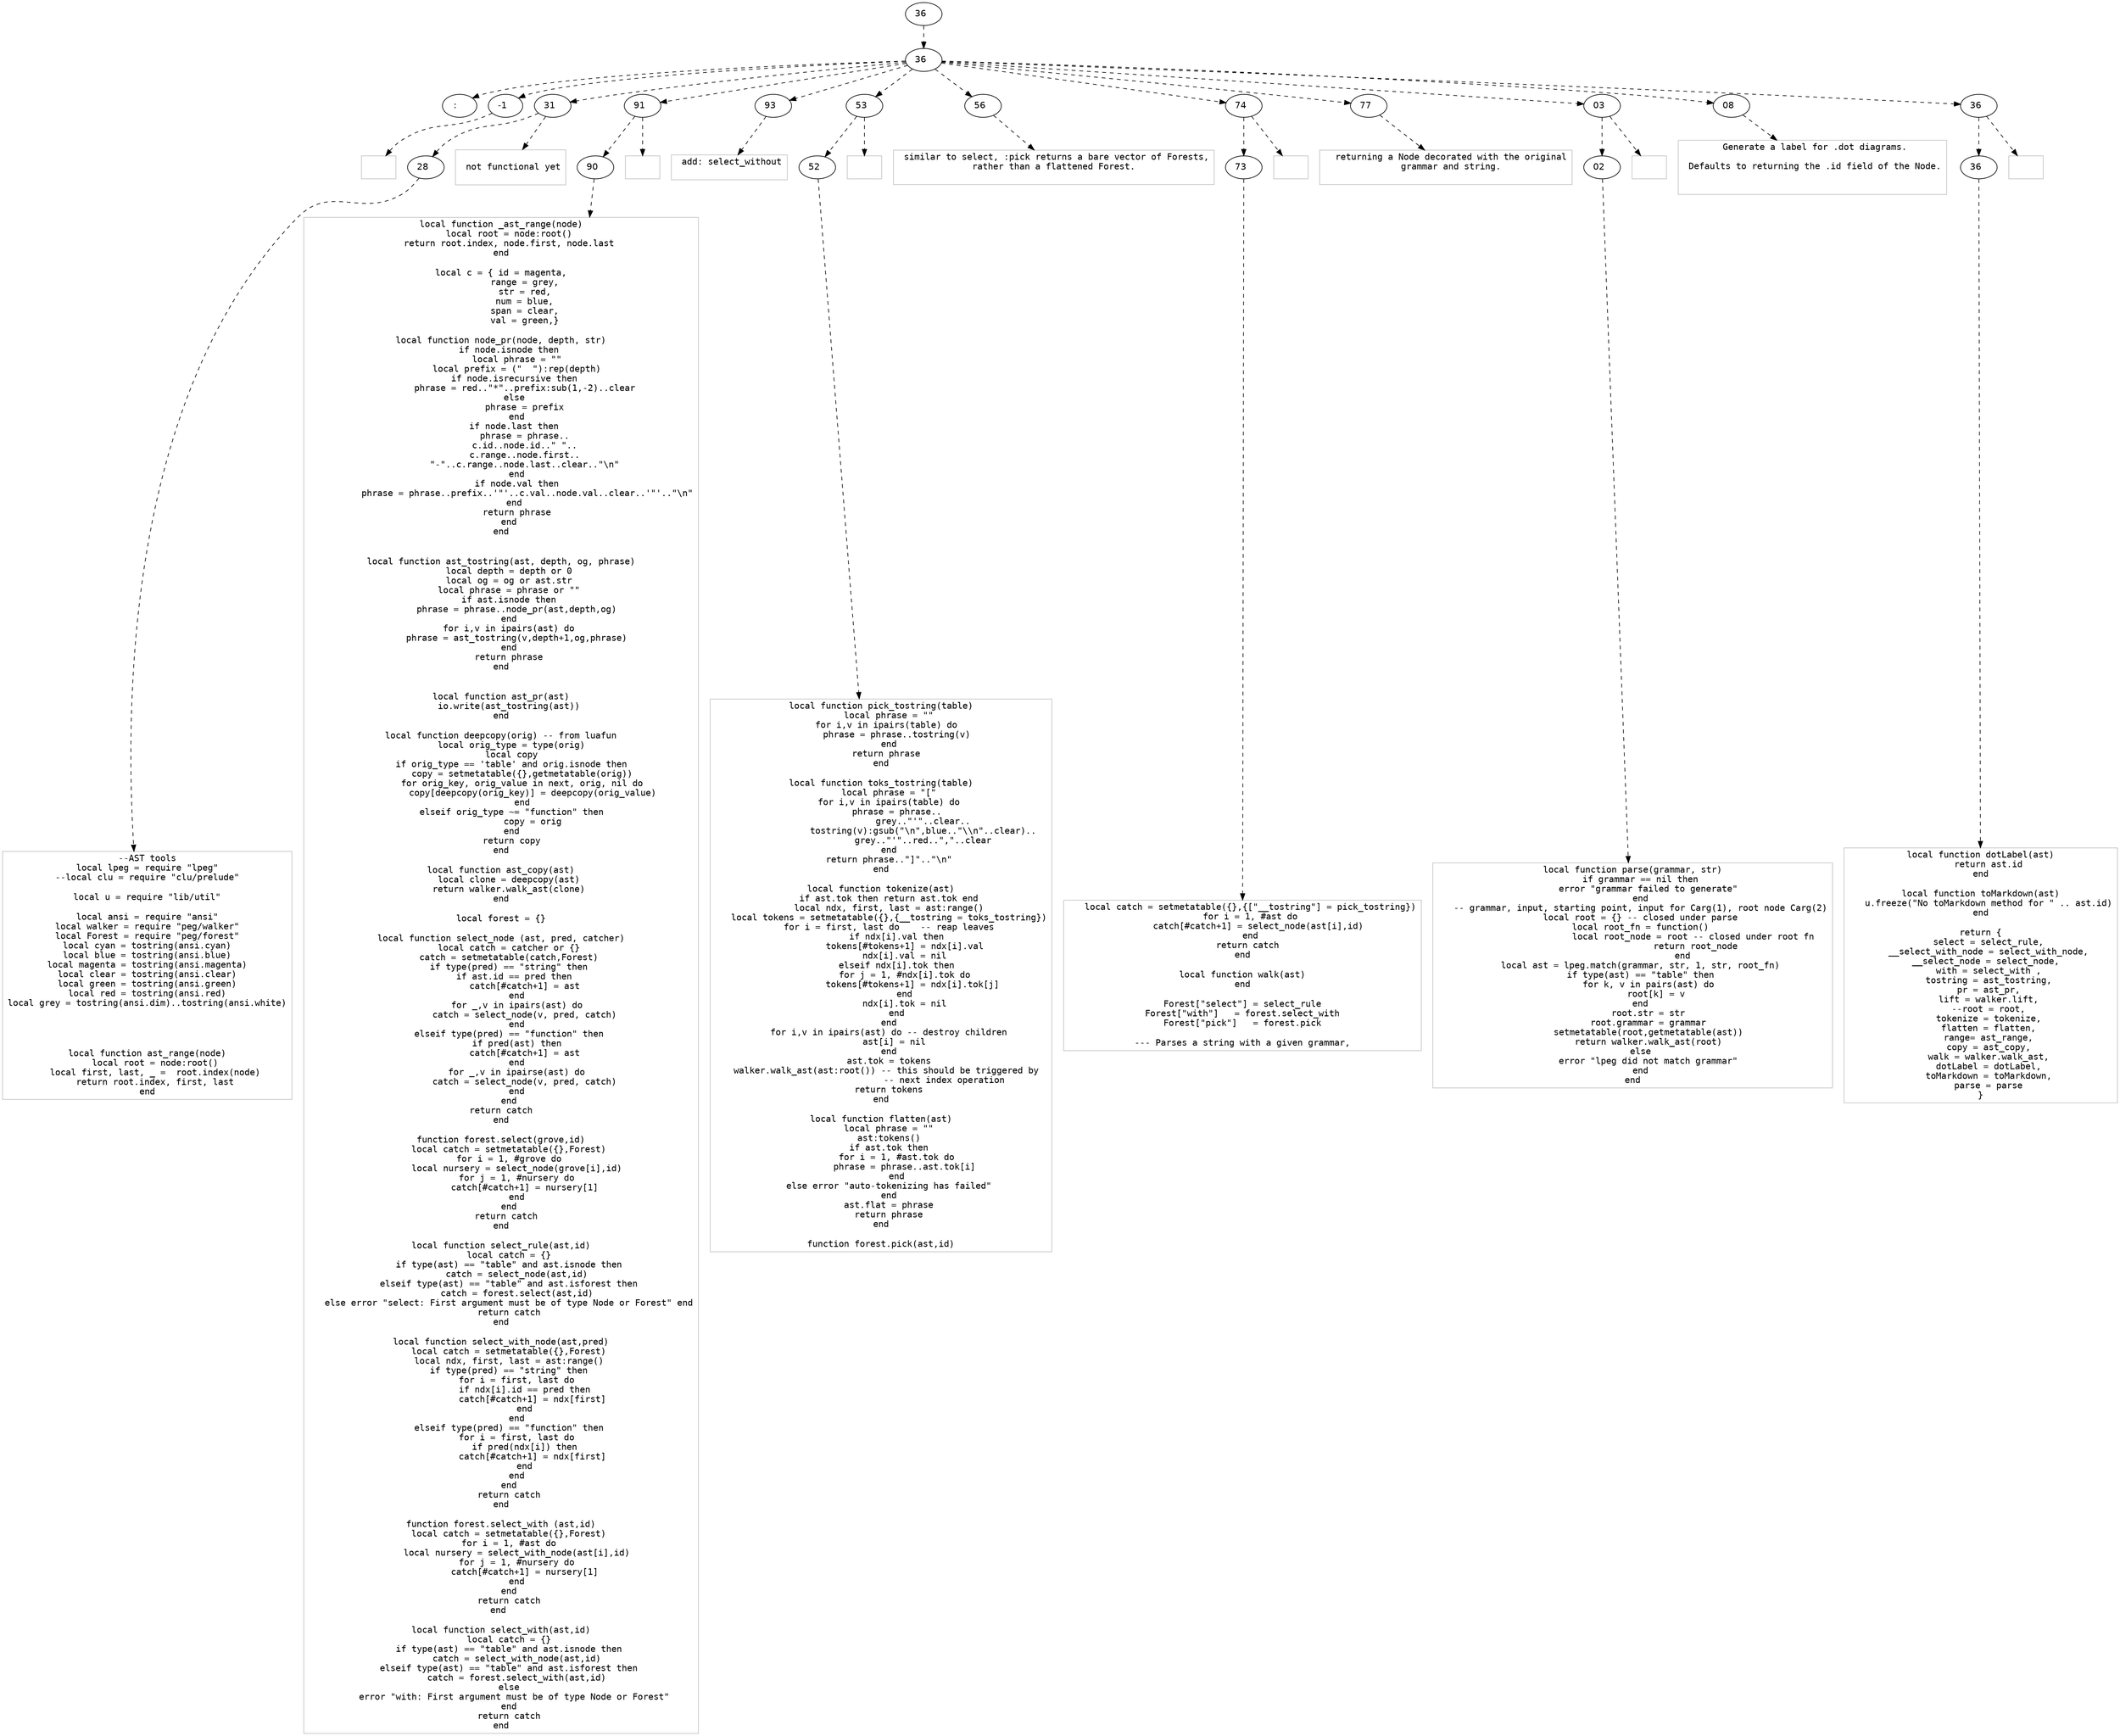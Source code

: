 digraph hierarchy {

node [fontname=Helvetica]
edge [style=dashed]

doc_0 [label="36  "]

doc_0 -> { section_1}
{rank=same; section_1}

section_1 [label="36  "]

section_1 -> { header_2 block_3 block_4 block_5 block_6 block_7 block_8 block_9 block_10 block_11 block_12 block_13}
{rank=same; header_2 block_3 block_4 block_5 block_6 block_7 block_8 block_9 block_10 block_11 block_12 block_13}

header_2 [label=":   "]
block_3 [label="-1  "]
block_4 [label="31  "]
block_5 [label="91  "]
block_6 [label="93  "]
block_7 [label="53  "]
block_8 [label="56  "]
block_9 [label="74  "]
block_10 [label="77  "]
block_11 [label="03  "]
block_12 [label="08  "]
block_13 [label="36  "]


block_3 -> leaf_14
leaf_14  [color=Gray,shape=rectangle,fontname=Inconsolata,label=""]block_4 -> { codeblock_15}
{rank=same; codeblock_15}

codeblock_15 [label="28  "]


codeblock_15 -> leaf_16
leaf_16  [color=Gray,shape=rectangle,fontname=Inconsolata,label="--AST tools
local lpeg = require \"lpeg\"
--local clu = require \"clu/prelude\"

local u = require \"lib/util\"

local ansi = require \"ansi\"
local walker = require \"peg/walker\"
local Forest = require \"peg/forest\"
local cyan = tostring(ansi.cyan)
local blue = tostring(ansi.blue)
local magenta = tostring(ansi.magenta)
local clear = tostring(ansi.clear)
local green = tostring(ansi.green)
local red = tostring(ansi.red)
local grey = tostring(ansi.dim)..tostring(ansi.white)




local function ast_range(node)
   local root = node:root()
   local first, last, _ =  root.index(node)
   return root.index, first, last
end
"]
block_4 -> leaf_17
leaf_17  [color=Gray,shape=rectangle,fontname=Inconsolata,label="
 not functional yet

"]block_5 -> { codeblock_18}
{rank=same; codeblock_18}

codeblock_18 [label="90  "]


codeblock_18 -> leaf_19
leaf_19  [color=Gray,shape=rectangle,fontname=Inconsolata,label="local function _ast_range(node)
   local root = node:root()
   return root.index, node.first, node.last
end

local c = { id = magenta,
         range = grey,
         str = red,
         num = blue,
         span = clear,
         val = green,}

local function node_pr(node, depth, str)
   if node.isnode then
      local phrase = \"\"
      local prefix = (\"  \"):rep(depth)
      if node.isrecursive then 
         phrase = red..\"*\"..prefix:sub(1,-2)..clear
      else 
         phrase = prefix
      end
      if node.last then 
         phrase = phrase..
         c.id..node.id..\" \"..
         c.range..node.first..
         \"-\"..c.range..node.last..clear..\"\\n\"
      end
      if node.val then
          phrase = phrase..prefix..'\"'..c.val..node.val..clear..'\"'..\"\\n\"
      end 
      return phrase
   end
end


local function ast_tostring(ast, depth, og, phrase)
   local depth = depth or 0
   local og = og or ast.str
   local phrase = phrase or \"\"
   if ast.isnode then
      phrase = phrase..node_pr(ast,depth,og)
   end
   for i,v in ipairs(ast) do
      phrase = ast_tostring(v,depth+1,og,phrase)
   end
   return phrase
end


local function ast_pr(ast)
   io.write(ast_tostring(ast))
end

local function deepcopy(orig) -- from luafun
    local orig_type = type(orig)
    local copy
    if orig_type == 'table' and orig.isnode then
        copy = setmetatable({},getmetatable(orig))
        for orig_key, orig_value in next, orig, nil do
            copy[deepcopy(orig_key)] = deepcopy(orig_value)
        end
    elseif orig_type ~= \"function\" then
            copy = orig
    end
    return copy
end

local function ast_copy(ast)
   local clone = deepcopy(ast)
   return walker.walk_ast(clone)
end

local forest = {}

local function select_node (ast, pred, catcher)
   local catch = catcher or {}
   catch = setmetatable(catch,Forest)
   if type(pred) == \"string\" then
      if ast.id == pred then 
         catch[#catch+1] = ast
      end
      for _,v in ipairs(ast) do
         catch = select_node(v, pred, catch)
      end
   elseif type(pred) == \"function\" then
      if pred(ast) then
         catch[#catch+1] = ast
      end
      for _,v in ipairse(ast) do
         catch = select_node(v, pred, catch)
      end
   end
   return catch   
end

function forest.select(grove,id)
   local catch = setmetatable({},Forest)
   for i = 1, #grove do
      local nursery = select_node(grove[i],id)
      for j = 1, #nursery do
         catch[#catch+1] = nursery[1]
      end
   end
   return catch 
end

local function select_rule(ast,id)
   local catch = {}
   if type(ast) == \"table\" and ast.isnode then
      catch = select_node(ast,id)
   elseif type(ast) == \"table\" and ast.isforest then
      catch = forest.select(ast,id)
   else error \"select: First argument must be of type Node or Forest\" end
   return catch
end

local function select_with_node(ast,pred)
   local catch = setmetatable({},Forest)
   local ndx, first, last = ast:range()
   if type(pred) == \"string\" then
      for i = first, last do
         if ndx[i].id == pred then
            catch[#catch+1] = ndx[first]
         end
      end
   elseif type(pred) == \"function\" then
      for i = first, last do
         if pred(ndx[i]) then
            catch[#catch+1] = ndx[first]
         end
      end
   end
   return catch
end

function forest.select_with (ast,id)
   local catch = setmetatable({},Forest)
   for i = 1, #ast do
      local nursery = select_with_node(ast[i],id)
      for j = 1, #nursery do
         catch[#catch+1] = nursery[1]
      end
   end
   return catch
end 

local function select_with(ast,id)
   local catch = {}
   if type(ast) == \"table\" and ast.isnode then
      catch = select_with_node(ast,id)
   elseif type(ast) == \"table\" and ast.isforest then
      catch = forest.select_with(ast,id)
   else
      error \"with: First argument must be of type Node or Forest\" 
   end
   return catch
end
"]
block_5 -> leaf_20
leaf_20  [color=Gray,shape=rectangle,fontname=Inconsolata,label="
"]
block_6 -> leaf_21
leaf_21  [color=Gray,shape=rectangle,fontname=Inconsolata,label=" add: select_without

"]block_7 -> { codeblock_22}
{rank=same; codeblock_22}

codeblock_22 [label="52  "]


codeblock_22 -> leaf_23
leaf_23  [color=Gray,shape=rectangle,fontname=Inconsolata,label="local function pick_tostring(table)
   local phrase = \"\"
   for i,v in ipairs(table) do 
      phrase = phrase..tostring(v)
   end
   return phrase 
end

local function toks_tostring(table)
   local phrase = \"[\"
   for i,v in ipairs(table) do
      phrase = phrase..
                grey..\"'\"..clear..
                tostring(v):gsub(\"\\n\",blue..\"\\\\n\"..clear)..
                grey..\"'\"..red..\",\"..clear
   end
   return phrase..\"]\"..\"\\n\"
end

local function tokenize(ast)
   if ast.tok then return ast.tok end
   local ndx, first, last = ast:range()
   local tokens = setmetatable({},{__tostring = toks_tostring})
   for i = first, last do    -- reap leaves
      if ndx[i].val then
         tokens[#tokens+1] = ndx[i].val
         ndx[i].val = nil
      elseif ndx[i].tok then
         for j = 1, #ndx[i].tok do
            tokens[#tokens+1] = ndx[i].tok[j]
         end
         ndx[i].tok = nil
      end
   end
   for i,v in ipairs(ast) do -- destroy children
      ast[i] = nil 
   end
   ast.tok = tokens
   walker.walk_ast(ast:root()) -- this should be triggered by 
                        -- next index operation
   return tokens
end

local function flatten(ast)
   local phrase = \"\"
   ast:tokens()
   if ast.tok then
      for i = 1, #ast.tok do
         phrase = phrase..ast.tok[i]
      end
   else error \"auto-tokenizing has failed\"
   end
   ast.flat = phrase
   return phrase
end

function forest.pick(ast,id)
"]
block_7 -> leaf_24
leaf_24  [color=Gray,shape=rectangle,fontname=Inconsolata,label="
"]
block_8 -> leaf_25
leaf_25  [color=Gray,shape=rectangle,fontname=Inconsolata,label=" similar to select, :pick returns a bare vector of Forests,
 rather than a flattened Forest. 

"]block_9 -> { codeblock_26}
{rank=same; codeblock_26}

codeblock_26 [label="73  "]


codeblock_26 -> leaf_27
leaf_27  [color=Gray,shape=rectangle,fontname=Inconsolata,label="   local catch = setmetatable({},{[\"__tostring\"] = pick_tostring})
   for i = 1, #ast do
      catch[#catch+1] = select_node(ast[i],id)
   end
   return catch 
end

local function walk(ast)
end

Forest[\"select\"] = select_rule
Forest[\"with\"]   = forest.select_with
Forest[\"pick\"]   = forest.pick

--- Parses a string with a given grammar,
"]
block_9 -> leaf_28
leaf_28  [color=Gray,shape=rectangle,fontname=Inconsolata,label="
"]
block_10 -> leaf_29
leaf_29  [color=Gray,shape=rectangle,fontname=Inconsolata,label="  returning a Node decorated with the original
  grammar and string.

"]block_11 -> { codeblock_30}
{rank=same; codeblock_30}

codeblock_30 [label="02  "]


codeblock_30 -> leaf_31
leaf_31  [color=Gray,shape=rectangle,fontname=Inconsolata,label="local function parse(grammar, str)
   if grammar == nil then
      error \"grammar failed to generate\"
   end
   -- grammar, input, starting point, input for Carg(1), root node Carg(2)
   local root = {} -- closed under parse
   local root_fn = function()
                        local root_node = root -- closed under root fn 
                        return root_node
                   end
   local ast = lpeg.match(grammar, str, 1, str, root_fn)
   if type(ast) == \"table\" then
      for k, v in pairs(ast) do
         root[k] = v
      end   
      root.str = str
      root.grammar = grammar
      setmetatable(root,getmetatable(ast))
      return walker.walk_ast(root)
   else
      error \"lpeg did not match grammar\"
   end
end
"]
block_11 -> leaf_32
leaf_32  [color=Gray,shape=rectangle,fontname=Inconsolata,label="
"]
block_12 -> leaf_33
leaf_33  [color=Gray,shape=rectangle,fontname=Inconsolata,label=" Generate a label for .dot diagrams.
 
 Defaults to returning the .id field of the Node.


"]block_13 -> { codeblock_34}
{rank=same; codeblock_34}

codeblock_34 [label="36  "]


codeblock_34 -> leaf_35
leaf_35  [color=Gray,shape=rectangle,fontname=Inconsolata,label="local function dotLabel(ast)
   return ast.id
end

local function toMarkdown(ast)
   u.freeze(\"No toMarkdown method for \" .. ast.id)
end

return {
   select = select_rule,
   __select_with_node = select_with_node,
   __select_node = select_node, 
   with = select_with ,
   tostring = ast_tostring,
   pr = ast_pr,
   lift = walker.lift,
   --root = root,
   tokenize = tokenize,
   flatten = flatten,
   range= ast_range,
   copy = ast_copy,
   walk = walker.walk_ast,
   dotLabel = dotLabel,
   toMarkdown = toMarkdown,
   parse = parse
}
"]
block_13 -> leaf_36
leaf_36  [color=Gray,shape=rectangle,fontname=Inconsolata,label="
"]
}
